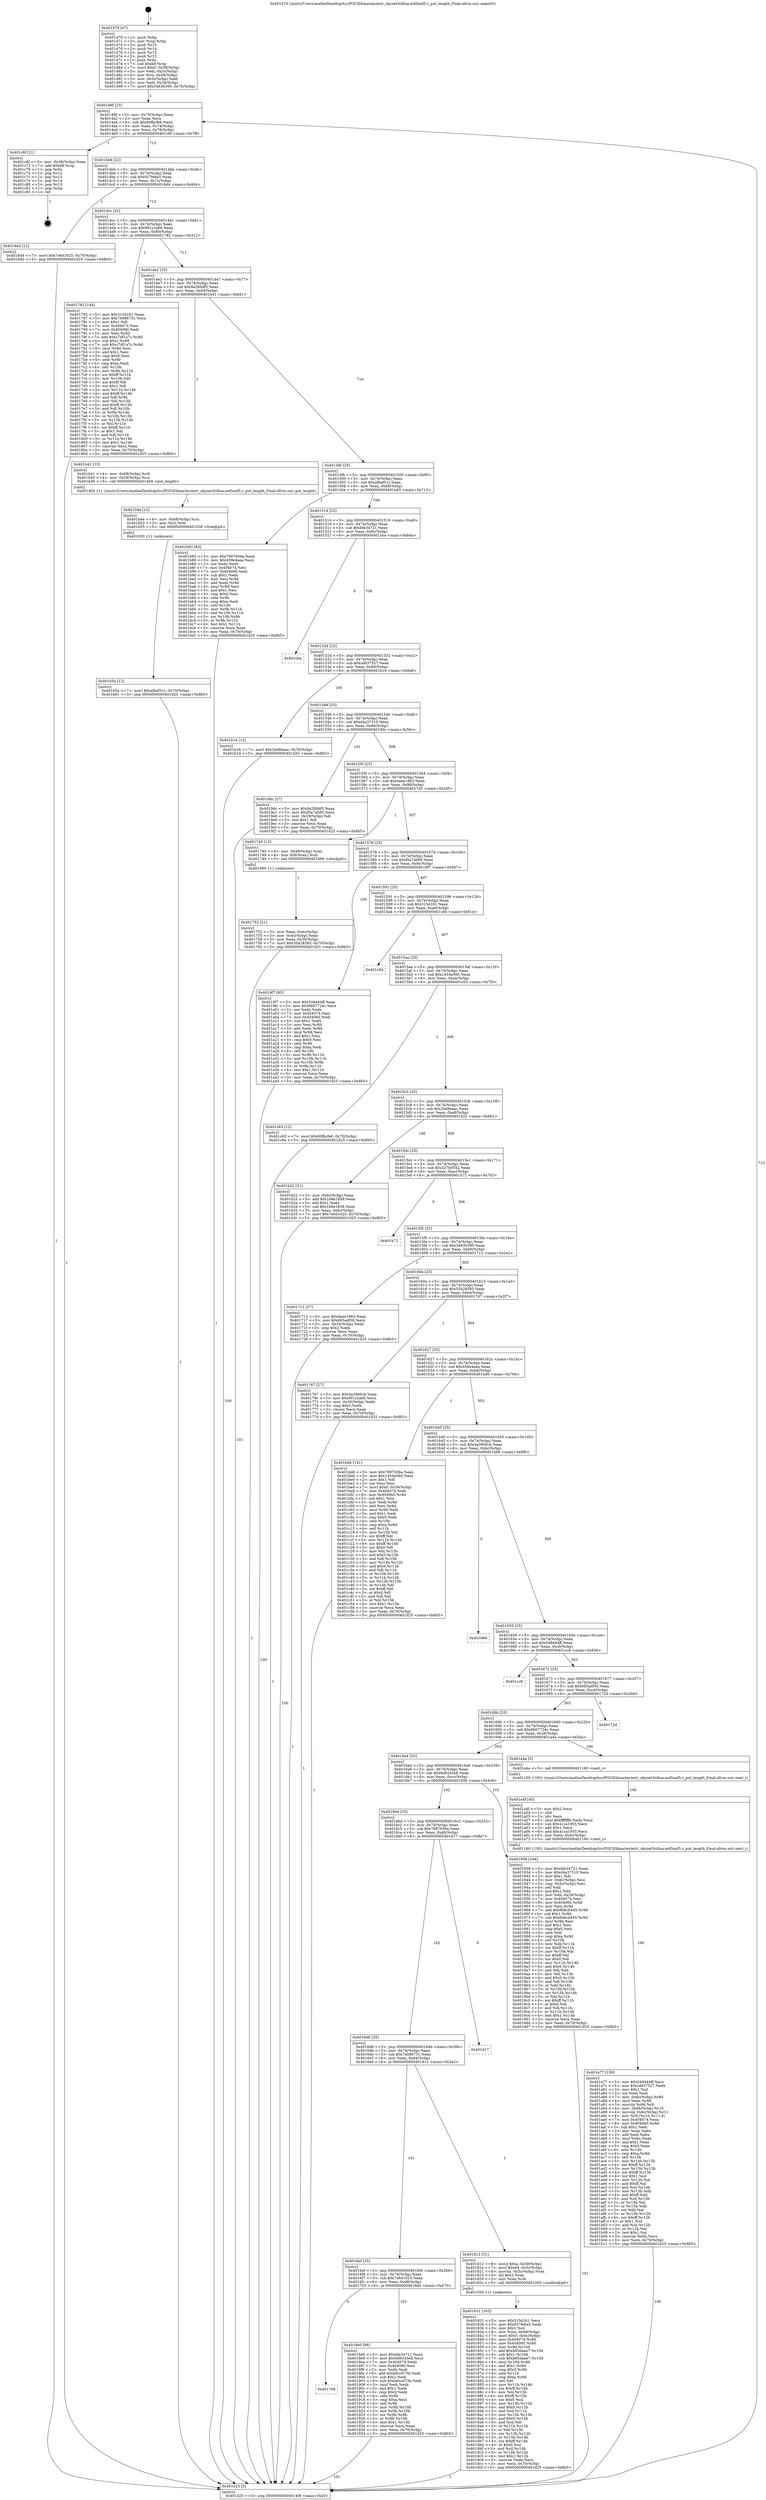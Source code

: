 digraph "0x401470" {
  label = "0x401470 (/mnt/c/Users/mathe/Desktop/tcc/POCII/binaries/extr_skynet3rdlua-md5md5.c_put_length_Final-ollvm.out::main(0))"
  labelloc = "t"
  node[shape=record]

  Entry [label="",width=0.3,height=0.3,shape=circle,fillcolor=black,style=filled]
  "0x40149f" [label="{
     0x40149f [23]\l
     | [instrs]\l
     &nbsp;&nbsp;0x40149f \<+3\>: mov -0x70(%rbp),%eax\l
     &nbsp;&nbsp;0x4014a2 \<+2\>: mov %eax,%ecx\l
     &nbsp;&nbsp;0x4014a4 \<+6\>: sub $0x80fbcfe6,%ecx\l
     &nbsp;&nbsp;0x4014aa \<+3\>: mov %eax,-0x74(%rbp)\l
     &nbsp;&nbsp;0x4014ad \<+3\>: mov %ecx,-0x78(%rbp)\l
     &nbsp;&nbsp;0x4014b0 \<+6\>: je 0000000000401c6f \<main+0x7ff\>\l
  }"]
  "0x401c6f" [label="{
     0x401c6f [21]\l
     | [instrs]\l
     &nbsp;&nbsp;0x401c6f \<+3\>: mov -0x38(%rbp),%eax\l
     &nbsp;&nbsp;0x401c72 \<+7\>: add $0xb8,%rsp\l
     &nbsp;&nbsp;0x401c79 \<+1\>: pop %rbx\l
     &nbsp;&nbsp;0x401c7a \<+2\>: pop %r12\l
     &nbsp;&nbsp;0x401c7c \<+2\>: pop %r13\l
     &nbsp;&nbsp;0x401c7e \<+2\>: pop %r14\l
     &nbsp;&nbsp;0x401c80 \<+2\>: pop %r15\l
     &nbsp;&nbsp;0x401c82 \<+1\>: pop %rbp\l
     &nbsp;&nbsp;0x401c83 \<+1\>: ret\l
  }"]
  "0x4014b6" [label="{
     0x4014b6 [22]\l
     | [instrs]\l
     &nbsp;&nbsp;0x4014b6 \<+5\>: jmp 00000000004014bb \<main+0x4b\>\l
     &nbsp;&nbsp;0x4014bb \<+3\>: mov -0x74(%rbp),%eax\l
     &nbsp;&nbsp;0x4014be \<+5\>: sub $0x937fe6a5,%eax\l
     &nbsp;&nbsp;0x4014c3 \<+3\>: mov %eax,-0x7c(%rbp)\l
     &nbsp;&nbsp;0x4014c6 \<+6\>: je 00000000004018d4 \<main+0x464\>\l
  }"]
  Exit [label="",width=0.3,height=0.3,shape=circle,fillcolor=black,style=filled,peripheries=2]
  "0x4018d4" [label="{
     0x4018d4 [12]\l
     | [instrs]\l
     &nbsp;&nbsp;0x4018d4 \<+7\>: movl $0x7e6d1625,-0x70(%rbp)\l
     &nbsp;&nbsp;0x4018db \<+5\>: jmp 0000000000401d25 \<main+0x8b5\>\l
  }"]
  "0x4014cc" [label="{
     0x4014cc [22]\l
     | [instrs]\l
     &nbsp;&nbsp;0x4014cc \<+5\>: jmp 00000000004014d1 \<main+0x61\>\l
     &nbsp;&nbsp;0x4014d1 \<+3\>: mov -0x74(%rbp),%eax\l
     &nbsp;&nbsp;0x4014d4 \<+5\>: sub $0x991c2a66,%eax\l
     &nbsp;&nbsp;0x4014d9 \<+3\>: mov %eax,-0x80(%rbp)\l
     &nbsp;&nbsp;0x4014dc \<+6\>: je 0000000000401782 \<main+0x312\>\l
  }"]
  "0x401b5a" [label="{
     0x401b5a [12]\l
     | [instrs]\l
     &nbsp;&nbsp;0x401b5a \<+7\>: movl $0xafbef51c,-0x70(%rbp)\l
     &nbsp;&nbsp;0x401b61 \<+5\>: jmp 0000000000401d25 \<main+0x8b5\>\l
  }"]
  "0x401782" [label="{
     0x401782 [144]\l
     | [instrs]\l
     &nbsp;&nbsp;0x401782 \<+5\>: mov $0x315d161,%eax\l
     &nbsp;&nbsp;0x401787 \<+5\>: mov $0x7e086731,%ecx\l
     &nbsp;&nbsp;0x40178c \<+2\>: mov $0x1,%dl\l
     &nbsp;&nbsp;0x40178e \<+7\>: mov 0x404074,%esi\l
     &nbsp;&nbsp;0x401795 \<+7\>: mov 0x404060,%edi\l
     &nbsp;&nbsp;0x40179c \<+3\>: mov %esi,%r8d\l
     &nbsp;&nbsp;0x40179f \<+7\>: add $0xc7df1a7c,%r8d\l
     &nbsp;&nbsp;0x4017a6 \<+4\>: sub $0x1,%r8d\l
     &nbsp;&nbsp;0x4017aa \<+7\>: sub $0xc7df1a7c,%r8d\l
     &nbsp;&nbsp;0x4017b1 \<+4\>: imul %r8d,%esi\l
     &nbsp;&nbsp;0x4017b5 \<+3\>: and $0x1,%esi\l
     &nbsp;&nbsp;0x4017b8 \<+3\>: cmp $0x0,%esi\l
     &nbsp;&nbsp;0x4017bb \<+4\>: sete %r9b\l
     &nbsp;&nbsp;0x4017bf \<+3\>: cmp $0xa,%edi\l
     &nbsp;&nbsp;0x4017c2 \<+4\>: setl %r10b\l
     &nbsp;&nbsp;0x4017c6 \<+3\>: mov %r9b,%r11b\l
     &nbsp;&nbsp;0x4017c9 \<+4\>: xor $0xff,%r11b\l
     &nbsp;&nbsp;0x4017cd \<+3\>: mov %r10b,%bl\l
     &nbsp;&nbsp;0x4017d0 \<+3\>: xor $0xff,%bl\l
     &nbsp;&nbsp;0x4017d3 \<+3\>: xor $0x1,%dl\l
     &nbsp;&nbsp;0x4017d6 \<+3\>: mov %r11b,%r14b\l
     &nbsp;&nbsp;0x4017d9 \<+4\>: and $0xff,%r14b\l
     &nbsp;&nbsp;0x4017dd \<+3\>: and %dl,%r9b\l
     &nbsp;&nbsp;0x4017e0 \<+3\>: mov %bl,%r15b\l
     &nbsp;&nbsp;0x4017e3 \<+4\>: and $0xff,%r15b\l
     &nbsp;&nbsp;0x4017e7 \<+3\>: and %dl,%r10b\l
     &nbsp;&nbsp;0x4017ea \<+3\>: or %r9b,%r14b\l
     &nbsp;&nbsp;0x4017ed \<+3\>: or %r10b,%r15b\l
     &nbsp;&nbsp;0x4017f0 \<+3\>: xor %r15b,%r14b\l
     &nbsp;&nbsp;0x4017f3 \<+3\>: or %bl,%r11b\l
     &nbsp;&nbsp;0x4017f6 \<+4\>: xor $0xff,%r11b\l
     &nbsp;&nbsp;0x4017fa \<+3\>: or $0x1,%dl\l
     &nbsp;&nbsp;0x4017fd \<+3\>: and %dl,%r11b\l
     &nbsp;&nbsp;0x401800 \<+3\>: or %r11b,%r14b\l
     &nbsp;&nbsp;0x401803 \<+4\>: test $0x1,%r14b\l
     &nbsp;&nbsp;0x401807 \<+3\>: cmovne %ecx,%eax\l
     &nbsp;&nbsp;0x40180a \<+3\>: mov %eax,-0x70(%rbp)\l
     &nbsp;&nbsp;0x40180d \<+5\>: jmp 0000000000401d25 \<main+0x8b5\>\l
  }"]
  "0x4014e2" [label="{
     0x4014e2 [25]\l
     | [instrs]\l
     &nbsp;&nbsp;0x4014e2 \<+5\>: jmp 00000000004014e7 \<main+0x77\>\l
     &nbsp;&nbsp;0x4014e7 \<+3\>: mov -0x74(%rbp),%eax\l
     &nbsp;&nbsp;0x4014ea \<+5\>: sub $0x9a280df5,%eax\l
     &nbsp;&nbsp;0x4014ef \<+6\>: mov %eax,-0x84(%rbp)\l
     &nbsp;&nbsp;0x4014f5 \<+6\>: je 0000000000401b41 \<main+0x6d1\>\l
  }"]
  "0x401b4e" [label="{
     0x401b4e [12]\l
     | [instrs]\l
     &nbsp;&nbsp;0x401b4e \<+4\>: mov -0x68(%rbp),%rsi\l
     &nbsp;&nbsp;0x401b52 \<+3\>: mov %rsi,%rdi\l
     &nbsp;&nbsp;0x401b55 \<+5\>: call 0000000000401030 \<free@plt\>\l
     | [calls]\l
     &nbsp;&nbsp;0x401030 \{1\} (unknown)\l
  }"]
  "0x401b41" [label="{
     0x401b41 [13]\l
     | [instrs]\l
     &nbsp;&nbsp;0x401b41 \<+4\>: mov -0x68(%rbp),%rdi\l
     &nbsp;&nbsp;0x401b45 \<+4\>: mov -0x58(%rbp),%rsi\l
     &nbsp;&nbsp;0x401b49 \<+5\>: call 0000000000401400 \<put_length\>\l
     | [calls]\l
     &nbsp;&nbsp;0x401400 \{1\} (/mnt/c/Users/mathe/Desktop/tcc/POCII/binaries/extr_skynet3rdlua-md5md5.c_put_length_Final-ollvm.out::put_length)\l
  }"]
  "0x4014fb" [label="{
     0x4014fb [25]\l
     | [instrs]\l
     &nbsp;&nbsp;0x4014fb \<+5\>: jmp 0000000000401500 \<main+0x90\>\l
     &nbsp;&nbsp;0x401500 \<+3\>: mov -0x74(%rbp),%eax\l
     &nbsp;&nbsp;0x401503 \<+5\>: sub $0xafbef51c,%eax\l
     &nbsp;&nbsp;0x401508 \<+6\>: mov %eax,-0x88(%rbp)\l
     &nbsp;&nbsp;0x40150e \<+6\>: je 0000000000401b83 \<main+0x713\>\l
  }"]
  "0x401a77" [label="{
     0x401a77 [159]\l
     | [instrs]\l
     &nbsp;&nbsp;0x401a77 \<+5\>: mov $0x549444ff,%ecx\l
     &nbsp;&nbsp;0x401a7c \<+5\>: mov $0xcd637527,%edx\l
     &nbsp;&nbsp;0x401a81 \<+3\>: mov $0x1,%sil\l
     &nbsp;&nbsp;0x401a84 \<+2\>: xor %edi,%edi\l
     &nbsp;&nbsp;0x401a86 \<+7\>: mov -0xdc(%rbp),%r8d\l
     &nbsp;&nbsp;0x401a8d \<+4\>: imul %eax,%r8d\l
     &nbsp;&nbsp;0x401a91 \<+3\>: movslq %r8d,%r9\l
     &nbsp;&nbsp;0x401a94 \<+4\>: mov -0x68(%rbp),%r10\l
     &nbsp;&nbsp;0x401a98 \<+4\>: movslq -0x6c(%rbp),%r11\l
     &nbsp;&nbsp;0x401a9c \<+4\>: mov %r9,(%r10,%r11,8)\l
     &nbsp;&nbsp;0x401aa0 \<+7\>: mov 0x404074,%eax\l
     &nbsp;&nbsp;0x401aa7 \<+8\>: mov 0x404060,%r8d\l
     &nbsp;&nbsp;0x401aaf \<+3\>: sub $0x1,%edi\l
     &nbsp;&nbsp;0x401ab2 \<+2\>: mov %eax,%ebx\l
     &nbsp;&nbsp;0x401ab4 \<+2\>: add %edi,%ebx\l
     &nbsp;&nbsp;0x401ab6 \<+3\>: imul %ebx,%eax\l
     &nbsp;&nbsp;0x401ab9 \<+3\>: and $0x1,%eax\l
     &nbsp;&nbsp;0x401abc \<+3\>: cmp $0x0,%eax\l
     &nbsp;&nbsp;0x401abf \<+4\>: sete %r14b\l
     &nbsp;&nbsp;0x401ac3 \<+4\>: cmp $0xa,%r8d\l
     &nbsp;&nbsp;0x401ac7 \<+4\>: setl %r15b\l
     &nbsp;&nbsp;0x401acb \<+3\>: mov %r14b,%r12b\l
     &nbsp;&nbsp;0x401ace \<+4\>: xor $0xff,%r12b\l
     &nbsp;&nbsp;0x401ad2 \<+3\>: mov %r15b,%r13b\l
     &nbsp;&nbsp;0x401ad5 \<+4\>: xor $0xff,%r13b\l
     &nbsp;&nbsp;0x401ad9 \<+4\>: xor $0x1,%sil\l
     &nbsp;&nbsp;0x401add \<+3\>: mov %r12b,%al\l
     &nbsp;&nbsp;0x401ae0 \<+2\>: and $0xff,%al\l
     &nbsp;&nbsp;0x401ae2 \<+3\>: and %sil,%r14b\l
     &nbsp;&nbsp;0x401ae5 \<+3\>: mov %r13b,%dil\l
     &nbsp;&nbsp;0x401ae8 \<+4\>: and $0xff,%dil\l
     &nbsp;&nbsp;0x401aec \<+3\>: and %sil,%r15b\l
     &nbsp;&nbsp;0x401aef \<+3\>: or %r14b,%al\l
     &nbsp;&nbsp;0x401af2 \<+3\>: or %r15b,%dil\l
     &nbsp;&nbsp;0x401af5 \<+3\>: xor %dil,%al\l
     &nbsp;&nbsp;0x401af8 \<+3\>: or %r13b,%r12b\l
     &nbsp;&nbsp;0x401afb \<+4\>: xor $0xff,%r12b\l
     &nbsp;&nbsp;0x401aff \<+4\>: or $0x1,%sil\l
     &nbsp;&nbsp;0x401b03 \<+3\>: and %sil,%r12b\l
     &nbsp;&nbsp;0x401b06 \<+3\>: or %r12b,%al\l
     &nbsp;&nbsp;0x401b09 \<+2\>: test $0x1,%al\l
     &nbsp;&nbsp;0x401b0b \<+3\>: cmovne %edx,%ecx\l
     &nbsp;&nbsp;0x401b0e \<+3\>: mov %ecx,-0x70(%rbp)\l
     &nbsp;&nbsp;0x401b11 \<+5\>: jmp 0000000000401d25 \<main+0x8b5\>\l
  }"]
  "0x401b83" [label="{
     0x401b83 [83]\l
     | [instrs]\l
     &nbsp;&nbsp;0x401b83 \<+5\>: mov $0x7997936a,%eax\l
     &nbsp;&nbsp;0x401b88 \<+5\>: mov $0x459e4eea,%ecx\l
     &nbsp;&nbsp;0x401b8d \<+2\>: xor %edx,%edx\l
     &nbsp;&nbsp;0x401b8f \<+7\>: mov 0x404074,%esi\l
     &nbsp;&nbsp;0x401b96 \<+7\>: mov 0x404060,%edi\l
     &nbsp;&nbsp;0x401b9d \<+3\>: sub $0x1,%edx\l
     &nbsp;&nbsp;0x401ba0 \<+3\>: mov %esi,%r8d\l
     &nbsp;&nbsp;0x401ba3 \<+3\>: add %edx,%r8d\l
     &nbsp;&nbsp;0x401ba6 \<+4\>: imul %r8d,%esi\l
     &nbsp;&nbsp;0x401baa \<+3\>: and $0x1,%esi\l
     &nbsp;&nbsp;0x401bad \<+3\>: cmp $0x0,%esi\l
     &nbsp;&nbsp;0x401bb0 \<+4\>: sete %r9b\l
     &nbsp;&nbsp;0x401bb4 \<+3\>: cmp $0xa,%edi\l
     &nbsp;&nbsp;0x401bb7 \<+4\>: setl %r10b\l
     &nbsp;&nbsp;0x401bbb \<+3\>: mov %r9b,%r11b\l
     &nbsp;&nbsp;0x401bbe \<+3\>: and %r10b,%r11b\l
     &nbsp;&nbsp;0x401bc1 \<+3\>: xor %r10b,%r9b\l
     &nbsp;&nbsp;0x401bc4 \<+3\>: or %r9b,%r11b\l
     &nbsp;&nbsp;0x401bc7 \<+4\>: test $0x1,%r11b\l
     &nbsp;&nbsp;0x401bcb \<+3\>: cmovne %ecx,%eax\l
     &nbsp;&nbsp;0x401bce \<+3\>: mov %eax,-0x70(%rbp)\l
     &nbsp;&nbsp;0x401bd1 \<+5\>: jmp 0000000000401d25 \<main+0x8b5\>\l
  }"]
  "0x401514" [label="{
     0x401514 [25]\l
     | [instrs]\l
     &nbsp;&nbsp;0x401514 \<+5\>: jmp 0000000000401519 \<main+0xa9\>\l
     &nbsp;&nbsp;0x401519 \<+3\>: mov -0x74(%rbp),%eax\l
     &nbsp;&nbsp;0x40151c \<+5\>: sub $0xbfe34721,%eax\l
     &nbsp;&nbsp;0x401521 \<+6\>: mov %eax,-0x8c(%rbp)\l
     &nbsp;&nbsp;0x401527 \<+6\>: je 0000000000401cba \<main+0x84a\>\l
  }"]
  "0x401a4f" [label="{
     0x401a4f [40]\l
     | [instrs]\l
     &nbsp;&nbsp;0x401a4f \<+5\>: mov $0x2,%ecx\l
     &nbsp;&nbsp;0x401a54 \<+1\>: cltd\l
     &nbsp;&nbsp;0x401a55 \<+2\>: idiv %ecx\l
     &nbsp;&nbsp;0x401a57 \<+6\>: imul $0xfffffffe,%edx,%ecx\l
     &nbsp;&nbsp;0x401a5d \<+6\>: sub $0x41ca1955,%ecx\l
     &nbsp;&nbsp;0x401a63 \<+3\>: add $0x1,%ecx\l
     &nbsp;&nbsp;0x401a66 \<+6\>: add $0x41ca1955,%ecx\l
     &nbsp;&nbsp;0x401a6c \<+6\>: mov %ecx,-0xdc(%rbp)\l
     &nbsp;&nbsp;0x401a72 \<+5\>: call 0000000000401160 \<next_i\>\l
     | [calls]\l
     &nbsp;&nbsp;0x401160 \{100\} (/mnt/c/Users/mathe/Desktop/tcc/POCII/binaries/extr_skynet3rdlua-md5md5.c_put_length_Final-ollvm.out::next_i)\l
  }"]
  "0x401cba" [label="{
     0x401cba\l
  }", style=dashed]
  "0x40152d" [label="{
     0x40152d [25]\l
     | [instrs]\l
     &nbsp;&nbsp;0x40152d \<+5\>: jmp 0000000000401532 \<main+0xc2\>\l
     &nbsp;&nbsp;0x401532 \<+3\>: mov -0x74(%rbp),%eax\l
     &nbsp;&nbsp;0x401535 \<+5\>: sub $0xcd637527,%eax\l
     &nbsp;&nbsp;0x40153a \<+6\>: mov %eax,-0x90(%rbp)\l
     &nbsp;&nbsp;0x401540 \<+6\>: je 0000000000401b16 \<main+0x6a6\>\l
  }"]
  "0x401708" [label="{
     0x401708\l
  }", style=dashed]
  "0x401b16" [label="{
     0x401b16 [12]\l
     | [instrs]\l
     &nbsp;&nbsp;0x401b16 \<+7\>: movl $0x2bd8eaac,-0x70(%rbp)\l
     &nbsp;&nbsp;0x401b1d \<+5\>: jmp 0000000000401d25 \<main+0x8b5\>\l
  }"]
  "0x401546" [label="{
     0x401546 [25]\l
     | [instrs]\l
     &nbsp;&nbsp;0x401546 \<+5\>: jmp 000000000040154b \<main+0xdb\>\l
     &nbsp;&nbsp;0x40154b \<+3\>: mov -0x74(%rbp),%eax\l
     &nbsp;&nbsp;0x40154e \<+5\>: sub $0xd4a37310,%eax\l
     &nbsp;&nbsp;0x401553 \<+6\>: mov %eax,-0x94(%rbp)\l
     &nbsp;&nbsp;0x401559 \<+6\>: je 00000000004019dc \<main+0x56c\>\l
  }"]
  "0x4018e0" [label="{
     0x4018e0 [88]\l
     | [instrs]\l
     &nbsp;&nbsp;0x4018e0 \<+5\>: mov $0xbfe34721,%eax\l
     &nbsp;&nbsp;0x4018e5 \<+5\>: mov $0x6d9245e8,%ecx\l
     &nbsp;&nbsp;0x4018ea \<+7\>: mov 0x404074,%edx\l
     &nbsp;&nbsp;0x4018f1 \<+7\>: mov 0x404060,%esi\l
     &nbsp;&nbsp;0x4018f8 \<+2\>: mov %edx,%edi\l
     &nbsp;&nbsp;0x4018fa \<+6\>: add $0xb6cc073b,%edi\l
     &nbsp;&nbsp;0x401900 \<+3\>: sub $0x1,%edi\l
     &nbsp;&nbsp;0x401903 \<+6\>: sub $0xb6cc073b,%edi\l
     &nbsp;&nbsp;0x401909 \<+3\>: imul %edi,%edx\l
     &nbsp;&nbsp;0x40190c \<+3\>: and $0x1,%edx\l
     &nbsp;&nbsp;0x40190f \<+3\>: cmp $0x0,%edx\l
     &nbsp;&nbsp;0x401912 \<+4\>: sete %r8b\l
     &nbsp;&nbsp;0x401916 \<+3\>: cmp $0xa,%esi\l
     &nbsp;&nbsp;0x401919 \<+4\>: setl %r9b\l
     &nbsp;&nbsp;0x40191d \<+3\>: mov %r8b,%r10b\l
     &nbsp;&nbsp;0x401920 \<+3\>: and %r9b,%r10b\l
     &nbsp;&nbsp;0x401923 \<+3\>: xor %r9b,%r8b\l
     &nbsp;&nbsp;0x401926 \<+3\>: or %r8b,%r10b\l
     &nbsp;&nbsp;0x401929 \<+4\>: test $0x1,%r10b\l
     &nbsp;&nbsp;0x40192d \<+3\>: cmovne %ecx,%eax\l
     &nbsp;&nbsp;0x401930 \<+3\>: mov %eax,-0x70(%rbp)\l
     &nbsp;&nbsp;0x401933 \<+5\>: jmp 0000000000401d25 \<main+0x8b5\>\l
  }"]
  "0x4019dc" [label="{
     0x4019dc [27]\l
     | [instrs]\l
     &nbsp;&nbsp;0x4019dc \<+5\>: mov $0x9a280df5,%eax\l
     &nbsp;&nbsp;0x4019e1 \<+5\>: mov $0xf5a7ab95,%ecx\l
     &nbsp;&nbsp;0x4019e6 \<+3\>: mov -0x29(%rbp),%dl\l
     &nbsp;&nbsp;0x4019e9 \<+3\>: test $0x1,%dl\l
     &nbsp;&nbsp;0x4019ec \<+3\>: cmovne %ecx,%eax\l
     &nbsp;&nbsp;0x4019ef \<+3\>: mov %eax,-0x70(%rbp)\l
     &nbsp;&nbsp;0x4019f2 \<+5\>: jmp 0000000000401d25 \<main+0x8b5\>\l
  }"]
  "0x40155f" [label="{
     0x40155f [25]\l
     | [instrs]\l
     &nbsp;&nbsp;0x40155f \<+5\>: jmp 0000000000401564 \<main+0xf4\>\l
     &nbsp;&nbsp;0x401564 \<+3\>: mov -0x74(%rbp),%eax\l
     &nbsp;&nbsp;0x401567 \<+5\>: sub $0xdaee1863,%eax\l
     &nbsp;&nbsp;0x40156c \<+6\>: mov %eax,-0x98(%rbp)\l
     &nbsp;&nbsp;0x401572 \<+6\>: je 0000000000401745 \<main+0x2d5\>\l
  }"]
  "0x401831" [label="{
     0x401831 [163]\l
     | [instrs]\l
     &nbsp;&nbsp;0x401831 \<+5\>: mov $0x315d161,%ecx\l
     &nbsp;&nbsp;0x401836 \<+5\>: mov $0x937fe6a5,%edx\l
     &nbsp;&nbsp;0x40183b \<+3\>: mov $0x1,%sil\l
     &nbsp;&nbsp;0x40183e \<+4\>: mov %rax,-0x68(%rbp)\l
     &nbsp;&nbsp;0x401842 \<+7\>: movl $0x0,-0x6c(%rbp)\l
     &nbsp;&nbsp;0x401849 \<+8\>: mov 0x404074,%r8d\l
     &nbsp;&nbsp;0x401851 \<+8\>: mov 0x404060,%r9d\l
     &nbsp;&nbsp;0x401859 \<+3\>: mov %r8d,%r10d\l
     &nbsp;&nbsp;0x40185c \<+7\>: add $0xb65daae7,%r10d\l
     &nbsp;&nbsp;0x401863 \<+4\>: sub $0x1,%r10d\l
     &nbsp;&nbsp;0x401867 \<+7\>: sub $0xb65daae7,%r10d\l
     &nbsp;&nbsp;0x40186e \<+4\>: imul %r10d,%r8d\l
     &nbsp;&nbsp;0x401872 \<+4\>: and $0x1,%r8d\l
     &nbsp;&nbsp;0x401876 \<+4\>: cmp $0x0,%r8d\l
     &nbsp;&nbsp;0x40187a \<+4\>: sete %r11b\l
     &nbsp;&nbsp;0x40187e \<+4\>: cmp $0xa,%r9d\l
     &nbsp;&nbsp;0x401882 \<+3\>: setl %bl\l
     &nbsp;&nbsp;0x401885 \<+3\>: mov %r11b,%r14b\l
     &nbsp;&nbsp;0x401888 \<+4\>: xor $0xff,%r14b\l
     &nbsp;&nbsp;0x40188c \<+3\>: mov %bl,%r15b\l
     &nbsp;&nbsp;0x40188f \<+4\>: xor $0xff,%r15b\l
     &nbsp;&nbsp;0x401893 \<+4\>: xor $0x0,%sil\l
     &nbsp;&nbsp;0x401897 \<+3\>: mov %r14b,%r12b\l
     &nbsp;&nbsp;0x40189a \<+4\>: and $0x0,%r12b\l
     &nbsp;&nbsp;0x40189e \<+3\>: and %sil,%r11b\l
     &nbsp;&nbsp;0x4018a1 \<+3\>: mov %r15b,%r13b\l
     &nbsp;&nbsp;0x4018a4 \<+4\>: and $0x0,%r13b\l
     &nbsp;&nbsp;0x4018a8 \<+3\>: and %sil,%bl\l
     &nbsp;&nbsp;0x4018ab \<+3\>: or %r11b,%r12b\l
     &nbsp;&nbsp;0x4018ae \<+3\>: or %bl,%r13b\l
     &nbsp;&nbsp;0x4018b1 \<+3\>: xor %r13b,%r12b\l
     &nbsp;&nbsp;0x4018b4 \<+3\>: or %r15b,%r14b\l
     &nbsp;&nbsp;0x4018b7 \<+4\>: xor $0xff,%r14b\l
     &nbsp;&nbsp;0x4018bb \<+4\>: or $0x0,%sil\l
     &nbsp;&nbsp;0x4018bf \<+3\>: and %sil,%r14b\l
     &nbsp;&nbsp;0x4018c2 \<+3\>: or %r14b,%r12b\l
     &nbsp;&nbsp;0x4018c5 \<+4\>: test $0x1,%r12b\l
     &nbsp;&nbsp;0x4018c9 \<+3\>: cmovne %edx,%ecx\l
     &nbsp;&nbsp;0x4018cc \<+3\>: mov %ecx,-0x70(%rbp)\l
     &nbsp;&nbsp;0x4018cf \<+5\>: jmp 0000000000401d25 \<main+0x8b5\>\l
  }"]
  "0x401745" [label="{
     0x401745 [13]\l
     | [instrs]\l
     &nbsp;&nbsp;0x401745 \<+4\>: mov -0x48(%rbp),%rax\l
     &nbsp;&nbsp;0x401749 \<+4\>: mov 0x8(%rax),%rdi\l
     &nbsp;&nbsp;0x40174d \<+5\>: call 0000000000401060 \<atoi@plt\>\l
     | [calls]\l
     &nbsp;&nbsp;0x401060 \{1\} (unknown)\l
  }"]
  "0x401578" [label="{
     0x401578 [25]\l
     | [instrs]\l
     &nbsp;&nbsp;0x401578 \<+5\>: jmp 000000000040157d \<main+0x10d\>\l
     &nbsp;&nbsp;0x40157d \<+3\>: mov -0x74(%rbp),%eax\l
     &nbsp;&nbsp;0x401580 \<+5\>: sub $0xf5a7ab95,%eax\l
     &nbsp;&nbsp;0x401585 \<+6\>: mov %eax,-0x9c(%rbp)\l
     &nbsp;&nbsp;0x40158b \<+6\>: je 00000000004019f7 \<main+0x587\>\l
  }"]
  "0x4016ef" [label="{
     0x4016ef [25]\l
     | [instrs]\l
     &nbsp;&nbsp;0x4016ef \<+5\>: jmp 00000000004016f4 \<main+0x284\>\l
     &nbsp;&nbsp;0x4016f4 \<+3\>: mov -0x74(%rbp),%eax\l
     &nbsp;&nbsp;0x4016f7 \<+5\>: sub $0x7e6d1625,%eax\l
     &nbsp;&nbsp;0x4016fc \<+6\>: mov %eax,-0xd8(%rbp)\l
     &nbsp;&nbsp;0x401702 \<+6\>: je 00000000004018e0 \<main+0x470\>\l
  }"]
  "0x4019f7" [label="{
     0x4019f7 [83]\l
     | [instrs]\l
     &nbsp;&nbsp;0x4019f7 \<+5\>: mov $0x549444ff,%eax\l
     &nbsp;&nbsp;0x4019fc \<+5\>: mov $0x6667724c,%ecx\l
     &nbsp;&nbsp;0x401a01 \<+2\>: xor %edx,%edx\l
     &nbsp;&nbsp;0x401a03 \<+7\>: mov 0x404074,%esi\l
     &nbsp;&nbsp;0x401a0a \<+7\>: mov 0x404060,%edi\l
     &nbsp;&nbsp;0x401a11 \<+3\>: sub $0x1,%edx\l
     &nbsp;&nbsp;0x401a14 \<+3\>: mov %esi,%r8d\l
     &nbsp;&nbsp;0x401a17 \<+3\>: add %edx,%r8d\l
     &nbsp;&nbsp;0x401a1a \<+4\>: imul %r8d,%esi\l
     &nbsp;&nbsp;0x401a1e \<+3\>: and $0x1,%esi\l
     &nbsp;&nbsp;0x401a21 \<+3\>: cmp $0x0,%esi\l
     &nbsp;&nbsp;0x401a24 \<+4\>: sete %r9b\l
     &nbsp;&nbsp;0x401a28 \<+3\>: cmp $0xa,%edi\l
     &nbsp;&nbsp;0x401a2b \<+4\>: setl %r10b\l
     &nbsp;&nbsp;0x401a2f \<+3\>: mov %r9b,%r11b\l
     &nbsp;&nbsp;0x401a32 \<+3\>: and %r10b,%r11b\l
     &nbsp;&nbsp;0x401a35 \<+3\>: xor %r10b,%r9b\l
     &nbsp;&nbsp;0x401a38 \<+3\>: or %r9b,%r11b\l
     &nbsp;&nbsp;0x401a3b \<+4\>: test $0x1,%r11b\l
     &nbsp;&nbsp;0x401a3f \<+3\>: cmovne %ecx,%eax\l
     &nbsp;&nbsp;0x401a42 \<+3\>: mov %eax,-0x70(%rbp)\l
     &nbsp;&nbsp;0x401a45 \<+5\>: jmp 0000000000401d25 \<main+0x8b5\>\l
  }"]
  "0x401591" [label="{
     0x401591 [25]\l
     | [instrs]\l
     &nbsp;&nbsp;0x401591 \<+5\>: jmp 0000000000401596 \<main+0x126\>\l
     &nbsp;&nbsp;0x401596 \<+3\>: mov -0x74(%rbp),%eax\l
     &nbsp;&nbsp;0x401599 \<+5\>: sub $0x315d161,%eax\l
     &nbsp;&nbsp;0x40159e \<+6\>: mov %eax,-0xa0(%rbp)\l
     &nbsp;&nbsp;0x4015a4 \<+6\>: je 0000000000401c84 \<main+0x814\>\l
  }"]
  "0x401812" [label="{
     0x401812 [31]\l
     | [instrs]\l
     &nbsp;&nbsp;0x401812 \<+8\>: movq $0xa,-0x58(%rbp)\l
     &nbsp;&nbsp;0x40181a \<+7\>: movl $0x64,-0x5c(%rbp)\l
     &nbsp;&nbsp;0x401821 \<+4\>: movslq -0x5c(%rbp),%rax\l
     &nbsp;&nbsp;0x401825 \<+4\>: shl $0x3,%rax\l
     &nbsp;&nbsp;0x401829 \<+3\>: mov %rax,%rdi\l
     &nbsp;&nbsp;0x40182c \<+5\>: call 0000000000401050 \<malloc@plt\>\l
     | [calls]\l
     &nbsp;&nbsp;0x401050 \{1\} (unknown)\l
  }"]
  "0x401c84" [label="{
     0x401c84\l
  }", style=dashed]
  "0x4015aa" [label="{
     0x4015aa [25]\l
     | [instrs]\l
     &nbsp;&nbsp;0x4015aa \<+5\>: jmp 00000000004015af \<main+0x13f\>\l
     &nbsp;&nbsp;0x4015af \<+3\>: mov -0x74(%rbp),%eax\l
     &nbsp;&nbsp;0x4015b2 \<+5\>: sub $0x1454e560,%eax\l
     &nbsp;&nbsp;0x4015b7 \<+6\>: mov %eax,-0xa4(%rbp)\l
     &nbsp;&nbsp;0x4015bd \<+6\>: je 0000000000401c63 \<main+0x7f3\>\l
  }"]
  "0x4016d6" [label="{
     0x4016d6 [25]\l
     | [instrs]\l
     &nbsp;&nbsp;0x4016d6 \<+5\>: jmp 00000000004016db \<main+0x26b\>\l
     &nbsp;&nbsp;0x4016db \<+3\>: mov -0x74(%rbp),%eax\l
     &nbsp;&nbsp;0x4016de \<+5\>: sub $0x7e086731,%eax\l
     &nbsp;&nbsp;0x4016e3 \<+6\>: mov %eax,-0xd4(%rbp)\l
     &nbsp;&nbsp;0x4016e9 \<+6\>: je 0000000000401812 \<main+0x3a2\>\l
  }"]
  "0x401c63" [label="{
     0x401c63 [12]\l
     | [instrs]\l
     &nbsp;&nbsp;0x401c63 \<+7\>: movl $0x80fbcfe6,-0x70(%rbp)\l
     &nbsp;&nbsp;0x401c6a \<+5\>: jmp 0000000000401d25 \<main+0x8b5\>\l
  }"]
  "0x4015c3" [label="{
     0x4015c3 [25]\l
     | [instrs]\l
     &nbsp;&nbsp;0x4015c3 \<+5\>: jmp 00000000004015c8 \<main+0x158\>\l
     &nbsp;&nbsp;0x4015c8 \<+3\>: mov -0x74(%rbp),%eax\l
     &nbsp;&nbsp;0x4015cb \<+5\>: sub $0x2bd8eaac,%eax\l
     &nbsp;&nbsp;0x4015d0 \<+6\>: mov %eax,-0xa8(%rbp)\l
     &nbsp;&nbsp;0x4015d6 \<+6\>: je 0000000000401b22 \<main+0x6b2\>\l
  }"]
  "0x401d17" [label="{
     0x401d17\l
  }", style=dashed]
  "0x401b22" [label="{
     0x401b22 [31]\l
     | [instrs]\l
     &nbsp;&nbsp;0x401b22 \<+3\>: mov -0x6c(%rbp),%eax\l
     &nbsp;&nbsp;0x401b25 \<+5\>: add $0x1b8e1858,%eax\l
     &nbsp;&nbsp;0x401b2a \<+3\>: add $0x1,%eax\l
     &nbsp;&nbsp;0x401b2d \<+5\>: sub $0x1b8e1858,%eax\l
     &nbsp;&nbsp;0x401b32 \<+3\>: mov %eax,-0x6c(%rbp)\l
     &nbsp;&nbsp;0x401b35 \<+7\>: movl $0x7e6d1625,-0x70(%rbp)\l
     &nbsp;&nbsp;0x401b3c \<+5\>: jmp 0000000000401d25 \<main+0x8b5\>\l
  }"]
  "0x4015dc" [label="{
     0x4015dc [25]\l
     | [instrs]\l
     &nbsp;&nbsp;0x4015dc \<+5\>: jmp 00000000004015e1 \<main+0x171\>\l
     &nbsp;&nbsp;0x4015e1 \<+3\>: mov -0x74(%rbp),%eax\l
     &nbsp;&nbsp;0x4015e4 \<+5\>: sub $0x327b0542,%eax\l
     &nbsp;&nbsp;0x4015e9 \<+6\>: mov %eax,-0xac(%rbp)\l
     &nbsp;&nbsp;0x4015ef \<+6\>: je 0000000000401b72 \<main+0x702\>\l
  }"]
  "0x4016bd" [label="{
     0x4016bd [25]\l
     | [instrs]\l
     &nbsp;&nbsp;0x4016bd \<+5\>: jmp 00000000004016c2 \<main+0x252\>\l
     &nbsp;&nbsp;0x4016c2 \<+3\>: mov -0x74(%rbp),%eax\l
     &nbsp;&nbsp;0x4016c5 \<+5\>: sub $0x7997936a,%eax\l
     &nbsp;&nbsp;0x4016ca \<+6\>: mov %eax,-0xd0(%rbp)\l
     &nbsp;&nbsp;0x4016d0 \<+6\>: je 0000000000401d17 \<main+0x8a7\>\l
  }"]
  "0x401b72" [label="{
     0x401b72\l
  }", style=dashed]
  "0x4015f5" [label="{
     0x4015f5 [25]\l
     | [instrs]\l
     &nbsp;&nbsp;0x4015f5 \<+5\>: jmp 00000000004015fa \<main+0x18a\>\l
     &nbsp;&nbsp;0x4015fa \<+3\>: mov -0x74(%rbp),%eax\l
     &nbsp;&nbsp;0x4015fd \<+5\>: sub $0x3463b390,%eax\l
     &nbsp;&nbsp;0x401602 \<+6\>: mov %eax,-0xb0(%rbp)\l
     &nbsp;&nbsp;0x401608 \<+6\>: je 0000000000401712 \<main+0x2a2\>\l
  }"]
  "0x401938" [label="{
     0x401938 [164]\l
     | [instrs]\l
     &nbsp;&nbsp;0x401938 \<+5\>: mov $0xbfe34721,%eax\l
     &nbsp;&nbsp;0x40193d \<+5\>: mov $0xd4a37310,%ecx\l
     &nbsp;&nbsp;0x401942 \<+2\>: mov $0x1,%dl\l
     &nbsp;&nbsp;0x401944 \<+3\>: mov -0x6c(%rbp),%esi\l
     &nbsp;&nbsp;0x401947 \<+3\>: cmp -0x5c(%rbp),%esi\l
     &nbsp;&nbsp;0x40194a \<+4\>: setl %dil\l
     &nbsp;&nbsp;0x40194e \<+4\>: and $0x1,%dil\l
     &nbsp;&nbsp;0x401952 \<+4\>: mov %dil,-0x29(%rbp)\l
     &nbsp;&nbsp;0x401956 \<+7\>: mov 0x404074,%esi\l
     &nbsp;&nbsp;0x40195d \<+8\>: mov 0x404060,%r8d\l
     &nbsp;&nbsp;0x401965 \<+3\>: mov %esi,%r9d\l
     &nbsp;&nbsp;0x401968 \<+7\>: add $0x6bbcb445,%r9d\l
     &nbsp;&nbsp;0x40196f \<+4\>: sub $0x1,%r9d\l
     &nbsp;&nbsp;0x401973 \<+7\>: sub $0x6bbcb445,%r9d\l
     &nbsp;&nbsp;0x40197a \<+4\>: imul %r9d,%esi\l
     &nbsp;&nbsp;0x40197e \<+3\>: and $0x1,%esi\l
     &nbsp;&nbsp;0x401981 \<+3\>: cmp $0x0,%esi\l
     &nbsp;&nbsp;0x401984 \<+4\>: sete %dil\l
     &nbsp;&nbsp;0x401988 \<+4\>: cmp $0xa,%r8d\l
     &nbsp;&nbsp;0x40198c \<+4\>: setl %r10b\l
     &nbsp;&nbsp;0x401990 \<+3\>: mov %dil,%r11b\l
     &nbsp;&nbsp;0x401993 \<+4\>: xor $0xff,%r11b\l
     &nbsp;&nbsp;0x401997 \<+3\>: mov %r10b,%bl\l
     &nbsp;&nbsp;0x40199a \<+3\>: xor $0xff,%bl\l
     &nbsp;&nbsp;0x40199d \<+3\>: xor $0x0,%dl\l
     &nbsp;&nbsp;0x4019a0 \<+3\>: mov %r11b,%r14b\l
     &nbsp;&nbsp;0x4019a3 \<+4\>: and $0x0,%r14b\l
     &nbsp;&nbsp;0x4019a7 \<+3\>: and %dl,%dil\l
     &nbsp;&nbsp;0x4019aa \<+3\>: mov %bl,%r15b\l
     &nbsp;&nbsp;0x4019ad \<+4\>: and $0x0,%r15b\l
     &nbsp;&nbsp;0x4019b1 \<+3\>: and %dl,%r10b\l
     &nbsp;&nbsp;0x4019b4 \<+3\>: or %dil,%r14b\l
     &nbsp;&nbsp;0x4019b7 \<+3\>: or %r10b,%r15b\l
     &nbsp;&nbsp;0x4019ba \<+3\>: xor %r15b,%r14b\l
     &nbsp;&nbsp;0x4019bd \<+3\>: or %bl,%r11b\l
     &nbsp;&nbsp;0x4019c0 \<+4\>: xor $0xff,%r11b\l
     &nbsp;&nbsp;0x4019c4 \<+3\>: or $0x0,%dl\l
     &nbsp;&nbsp;0x4019c7 \<+3\>: and %dl,%r11b\l
     &nbsp;&nbsp;0x4019ca \<+3\>: or %r11b,%r14b\l
     &nbsp;&nbsp;0x4019cd \<+4\>: test $0x1,%r14b\l
     &nbsp;&nbsp;0x4019d1 \<+3\>: cmovne %ecx,%eax\l
     &nbsp;&nbsp;0x4019d4 \<+3\>: mov %eax,-0x70(%rbp)\l
     &nbsp;&nbsp;0x4019d7 \<+5\>: jmp 0000000000401d25 \<main+0x8b5\>\l
  }"]
  "0x401712" [label="{
     0x401712 [27]\l
     | [instrs]\l
     &nbsp;&nbsp;0x401712 \<+5\>: mov $0xdaee1863,%eax\l
     &nbsp;&nbsp;0x401717 \<+5\>: mov $0x665adf30,%ecx\l
     &nbsp;&nbsp;0x40171c \<+3\>: mov -0x34(%rbp),%edx\l
     &nbsp;&nbsp;0x40171f \<+3\>: cmp $0x2,%edx\l
     &nbsp;&nbsp;0x401722 \<+3\>: cmovne %ecx,%eax\l
     &nbsp;&nbsp;0x401725 \<+3\>: mov %eax,-0x70(%rbp)\l
     &nbsp;&nbsp;0x401728 \<+5\>: jmp 0000000000401d25 \<main+0x8b5\>\l
  }"]
  "0x40160e" [label="{
     0x40160e [25]\l
     | [instrs]\l
     &nbsp;&nbsp;0x40160e \<+5\>: jmp 0000000000401613 \<main+0x1a3\>\l
     &nbsp;&nbsp;0x401613 \<+3\>: mov -0x74(%rbp),%eax\l
     &nbsp;&nbsp;0x401616 \<+5\>: sub $0x35428393,%eax\l
     &nbsp;&nbsp;0x40161b \<+6\>: mov %eax,-0xb4(%rbp)\l
     &nbsp;&nbsp;0x401621 \<+6\>: je 0000000000401767 \<main+0x2f7\>\l
  }"]
  "0x401d25" [label="{
     0x401d25 [5]\l
     | [instrs]\l
     &nbsp;&nbsp;0x401d25 \<+5\>: jmp 000000000040149f \<main+0x2f\>\l
  }"]
  "0x401470" [label="{
     0x401470 [47]\l
     | [instrs]\l
     &nbsp;&nbsp;0x401470 \<+1\>: push %rbp\l
     &nbsp;&nbsp;0x401471 \<+3\>: mov %rsp,%rbp\l
     &nbsp;&nbsp;0x401474 \<+2\>: push %r15\l
     &nbsp;&nbsp;0x401476 \<+2\>: push %r14\l
     &nbsp;&nbsp;0x401478 \<+2\>: push %r13\l
     &nbsp;&nbsp;0x40147a \<+2\>: push %r12\l
     &nbsp;&nbsp;0x40147c \<+1\>: push %rbx\l
     &nbsp;&nbsp;0x40147d \<+7\>: sub $0xb8,%rsp\l
     &nbsp;&nbsp;0x401484 \<+7\>: movl $0x0,-0x38(%rbp)\l
     &nbsp;&nbsp;0x40148b \<+3\>: mov %edi,-0x3c(%rbp)\l
     &nbsp;&nbsp;0x40148e \<+4\>: mov %rsi,-0x48(%rbp)\l
     &nbsp;&nbsp;0x401492 \<+3\>: mov -0x3c(%rbp),%edi\l
     &nbsp;&nbsp;0x401495 \<+3\>: mov %edi,-0x34(%rbp)\l
     &nbsp;&nbsp;0x401498 \<+7\>: movl $0x3463b390,-0x70(%rbp)\l
  }"]
  "0x401752" [label="{
     0x401752 [21]\l
     | [instrs]\l
     &nbsp;&nbsp;0x401752 \<+3\>: mov %eax,-0x4c(%rbp)\l
     &nbsp;&nbsp;0x401755 \<+3\>: mov -0x4c(%rbp),%eax\l
     &nbsp;&nbsp;0x401758 \<+3\>: mov %eax,-0x30(%rbp)\l
     &nbsp;&nbsp;0x40175b \<+7\>: movl $0x35428393,-0x70(%rbp)\l
     &nbsp;&nbsp;0x401762 \<+5\>: jmp 0000000000401d25 \<main+0x8b5\>\l
  }"]
  "0x4016a4" [label="{
     0x4016a4 [25]\l
     | [instrs]\l
     &nbsp;&nbsp;0x4016a4 \<+5\>: jmp 00000000004016a9 \<main+0x239\>\l
     &nbsp;&nbsp;0x4016a9 \<+3\>: mov -0x74(%rbp),%eax\l
     &nbsp;&nbsp;0x4016ac \<+5\>: sub $0x6d9245e8,%eax\l
     &nbsp;&nbsp;0x4016b1 \<+6\>: mov %eax,-0xcc(%rbp)\l
     &nbsp;&nbsp;0x4016b7 \<+6\>: je 0000000000401938 \<main+0x4c8\>\l
  }"]
  "0x401767" [label="{
     0x401767 [27]\l
     | [instrs]\l
     &nbsp;&nbsp;0x401767 \<+5\>: mov $0x4a3900cb,%eax\l
     &nbsp;&nbsp;0x40176c \<+5\>: mov $0x991c2a66,%ecx\l
     &nbsp;&nbsp;0x401771 \<+3\>: mov -0x30(%rbp),%edx\l
     &nbsp;&nbsp;0x401774 \<+3\>: cmp $0x0,%edx\l
     &nbsp;&nbsp;0x401777 \<+3\>: cmove %ecx,%eax\l
     &nbsp;&nbsp;0x40177a \<+3\>: mov %eax,-0x70(%rbp)\l
     &nbsp;&nbsp;0x40177d \<+5\>: jmp 0000000000401d25 \<main+0x8b5\>\l
  }"]
  "0x401627" [label="{
     0x401627 [25]\l
     | [instrs]\l
     &nbsp;&nbsp;0x401627 \<+5\>: jmp 000000000040162c \<main+0x1bc\>\l
     &nbsp;&nbsp;0x40162c \<+3\>: mov -0x74(%rbp),%eax\l
     &nbsp;&nbsp;0x40162f \<+5\>: sub $0x459e4eea,%eax\l
     &nbsp;&nbsp;0x401634 \<+6\>: mov %eax,-0xb8(%rbp)\l
     &nbsp;&nbsp;0x40163a \<+6\>: je 0000000000401bd6 \<main+0x766\>\l
  }"]
  "0x401a4a" [label="{
     0x401a4a [5]\l
     | [instrs]\l
     &nbsp;&nbsp;0x401a4a \<+5\>: call 0000000000401160 \<next_i\>\l
     | [calls]\l
     &nbsp;&nbsp;0x401160 \{100\} (/mnt/c/Users/mathe/Desktop/tcc/POCII/binaries/extr_skynet3rdlua-md5md5.c_put_length_Final-ollvm.out::next_i)\l
  }"]
  "0x401bd6" [label="{
     0x401bd6 [141]\l
     | [instrs]\l
     &nbsp;&nbsp;0x401bd6 \<+5\>: mov $0x7997936a,%eax\l
     &nbsp;&nbsp;0x401bdb \<+5\>: mov $0x1454e560,%ecx\l
     &nbsp;&nbsp;0x401be0 \<+2\>: mov $0x1,%dl\l
     &nbsp;&nbsp;0x401be2 \<+2\>: xor %esi,%esi\l
     &nbsp;&nbsp;0x401be4 \<+7\>: movl $0x0,-0x38(%rbp)\l
     &nbsp;&nbsp;0x401beb \<+7\>: mov 0x404074,%edi\l
     &nbsp;&nbsp;0x401bf2 \<+8\>: mov 0x404060,%r8d\l
     &nbsp;&nbsp;0x401bfa \<+3\>: sub $0x1,%esi\l
     &nbsp;&nbsp;0x401bfd \<+3\>: mov %edi,%r9d\l
     &nbsp;&nbsp;0x401c00 \<+3\>: add %esi,%r9d\l
     &nbsp;&nbsp;0x401c03 \<+4\>: imul %r9d,%edi\l
     &nbsp;&nbsp;0x401c07 \<+3\>: and $0x1,%edi\l
     &nbsp;&nbsp;0x401c0a \<+3\>: cmp $0x0,%edi\l
     &nbsp;&nbsp;0x401c0d \<+4\>: sete %r10b\l
     &nbsp;&nbsp;0x401c11 \<+4\>: cmp $0xa,%r8d\l
     &nbsp;&nbsp;0x401c15 \<+4\>: setl %r11b\l
     &nbsp;&nbsp;0x401c19 \<+3\>: mov %r10b,%bl\l
     &nbsp;&nbsp;0x401c1c \<+3\>: xor $0xff,%bl\l
     &nbsp;&nbsp;0x401c1f \<+3\>: mov %r11b,%r14b\l
     &nbsp;&nbsp;0x401c22 \<+4\>: xor $0xff,%r14b\l
     &nbsp;&nbsp;0x401c26 \<+3\>: xor $0x0,%dl\l
     &nbsp;&nbsp;0x401c29 \<+3\>: mov %bl,%r15b\l
     &nbsp;&nbsp;0x401c2c \<+4\>: and $0x0,%r15b\l
     &nbsp;&nbsp;0x401c30 \<+3\>: and %dl,%r10b\l
     &nbsp;&nbsp;0x401c33 \<+3\>: mov %r14b,%r12b\l
     &nbsp;&nbsp;0x401c36 \<+4\>: and $0x0,%r12b\l
     &nbsp;&nbsp;0x401c3a \<+3\>: and %dl,%r11b\l
     &nbsp;&nbsp;0x401c3d \<+3\>: or %r10b,%r15b\l
     &nbsp;&nbsp;0x401c40 \<+3\>: or %r11b,%r12b\l
     &nbsp;&nbsp;0x401c43 \<+3\>: xor %r12b,%r15b\l
     &nbsp;&nbsp;0x401c46 \<+3\>: or %r14b,%bl\l
     &nbsp;&nbsp;0x401c49 \<+3\>: xor $0xff,%bl\l
     &nbsp;&nbsp;0x401c4c \<+3\>: or $0x0,%dl\l
     &nbsp;&nbsp;0x401c4f \<+2\>: and %dl,%bl\l
     &nbsp;&nbsp;0x401c51 \<+3\>: or %bl,%r15b\l
     &nbsp;&nbsp;0x401c54 \<+4\>: test $0x1,%r15b\l
     &nbsp;&nbsp;0x401c58 \<+3\>: cmovne %ecx,%eax\l
     &nbsp;&nbsp;0x401c5b \<+3\>: mov %eax,-0x70(%rbp)\l
     &nbsp;&nbsp;0x401c5e \<+5\>: jmp 0000000000401d25 \<main+0x8b5\>\l
  }"]
  "0x401640" [label="{
     0x401640 [25]\l
     | [instrs]\l
     &nbsp;&nbsp;0x401640 \<+5\>: jmp 0000000000401645 \<main+0x1d5\>\l
     &nbsp;&nbsp;0x401645 \<+3\>: mov -0x74(%rbp),%eax\l
     &nbsp;&nbsp;0x401648 \<+5\>: sub $0x4a3900cb,%eax\l
     &nbsp;&nbsp;0x40164d \<+6\>: mov %eax,-0xbc(%rbp)\l
     &nbsp;&nbsp;0x401653 \<+6\>: je 0000000000401b66 \<main+0x6f6\>\l
  }"]
  "0x40168b" [label="{
     0x40168b [25]\l
     | [instrs]\l
     &nbsp;&nbsp;0x40168b \<+5\>: jmp 0000000000401690 \<main+0x220\>\l
     &nbsp;&nbsp;0x401690 \<+3\>: mov -0x74(%rbp),%eax\l
     &nbsp;&nbsp;0x401693 \<+5\>: sub $0x6667724c,%eax\l
     &nbsp;&nbsp;0x401698 \<+6\>: mov %eax,-0xc8(%rbp)\l
     &nbsp;&nbsp;0x40169e \<+6\>: je 0000000000401a4a \<main+0x5da\>\l
  }"]
  "0x401b66" [label="{
     0x401b66\l
  }", style=dashed]
  "0x401659" [label="{
     0x401659 [25]\l
     | [instrs]\l
     &nbsp;&nbsp;0x401659 \<+5\>: jmp 000000000040165e \<main+0x1ee\>\l
     &nbsp;&nbsp;0x40165e \<+3\>: mov -0x74(%rbp),%eax\l
     &nbsp;&nbsp;0x401661 \<+5\>: sub $0x549444ff,%eax\l
     &nbsp;&nbsp;0x401666 \<+6\>: mov %eax,-0xc0(%rbp)\l
     &nbsp;&nbsp;0x40166c \<+6\>: je 0000000000401cc6 \<main+0x856\>\l
  }"]
  "0x40172d" [label="{
     0x40172d\l
  }", style=dashed]
  "0x401cc6" [label="{
     0x401cc6\l
  }", style=dashed]
  "0x401672" [label="{
     0x401672 [25]\l
     | [instrs]\l
     &nbsp;&nbsp;0x401672 \<+5\>: jmp 0000000000401677 \<main+0x207\>\l
     &nbsp;&nbsp;0x401677 \<+3\>: mov -0x74(%rbp),%eax\l
     &nbsp;&nbsp;0x40167a \<+5\>: sub $0x665adf30,%eax\l
     &nbsp;&nbsp;0x40167f \<+6\>: mov %eax,-0xc4(%rbp)\l
     &nbsp;&nbsp;0x401685 \<+6\>: je 000000000040172d \<main+0x2bd\>\l
  }"]
  Entry -> "0x401470" [label=" 1"]
  "0x40149f" -> "0x401c6f" [label=" 1"]
  "0x40149f" -> "0x4014b6" [label=" 713"]
  "0x401c6f" -> Exit [label=" 1"]
  "0x4014b6" -> "0x4018d4" [label=" 1"]
  "0x4014b6" -> "0x4014cc" [label=" 712"]
  "0x401c63" -> "0x401d25" [label=" 1"]
  "0x4014cc" -> "0x401782" [label=" 1"]
  "0x4014cc" -> "0x4014e2" [label=" 711"]
  "0x401bd6" -> "0x401d25" [label=" 1"]
  "0x4014e2" -> "0x401b41" [label=" 1"]
  "0x4014e2" -> "0x4014fb" [label=" 710"]
  "0x401b83" -> "0x401d25" [label=" 1"]
  "0x4014fb" -> "0x401b83" [label=" 1"]
  "0x4014fb" -> "0x401514" [label=" 709"]
  "0x401b5a" -> "0x401d25" [label=" 1"]
  "0x401514" -> "0x401cba" [label=" 0"]
  "0x401514" -> "0x40152d" [label=" 709"]
  "0x401b4e" -> "0x401b5a" [label=" 1"]
  "0x40152d" -> "0x401b16" [label=" 100"]
  "0x40152d" -> "0x401546" [label=" 609"]
  "0x401b41" -> "0x401b4e" [label=" 1"]
  "0x401546" -> "0x4019dc" [label=" 101"]
  "0x401546" -> "0x40155f" [label=" 508"]
  "0x401b22" -> "0x401d25" [label=" 100"]
  "0x40155f" -> "0x401745" [label=" 1"]
  "0x40155f" -> "0x401578" [label=" 507"]
  "0x401a77" -> "0x401d25" [label=" 100"]
  "0x401578" -> "0x4019f7" [label=" 100"]
  "0x401578" -> "0x401591" [label=" 407"]
  "0x401a4f" -> "0x401a77" [label=" 100"]
  "0x401591" -> "0x401c84" [label=" 0"]
  "0x401591" -> "0x4015aa" [label=" 407"]
  "0x401a4a" -> "0x401a4f" [label=" 100"]
  "0x4015aa" -> "0x401c63" [label=" 1"]
  "0x4015aa" -> "0x4015c3" [label=" 406"]
  "0x4019dc" -> "0x401d25" [label=" 101"]
  "0x4015c3" -> "0x401b22" [label=" 100"]
  "0x4015c3" -> "0x4015dc" [label=" 306"]
  "0x401938" -> "0x401d25" [label=" 101"]
  "0x4015dc" -> "0x401b72" [label=" 0"]
  "0x4015dc" -> "0x4015f5" [label=" 306"]
  "0x4016ef" -> "0x401708" [label=" 0"]
  "0x4015f5" -> "0x401712" [label=" 1"]
  "0x4015f5" -> "0x40160e" [label=" 305"]
  "0x401712" -> "0x401d25" [label=" 1"]
  "0x401470" -> "0x40149f" [label=" 1"]
  "0x401d25" -> "0x40149f" [label=" 713"]
  "0x401745" -> "0x401752" [label=" 1"]
  "0x401752" -> "0x401d25" [label=" 1"]
  "0x4016ef" -> "0x4018e0" [label=" 101"]
  "0x40160e" -> "0x401767" [label=" 1"]
  "0x40160e" -> "0x401627" [label=" 304"]
  "0x401767" -> "0x401d25" [label=" 1"]
  "0x401782" -> "0x401d25" [label=" 1"]
  "0x4018d4" -> "0x401d25" [label=" 1"]
  "0x401627" -> "0x401bd6" [label=" 1"]
  "0x401627" -> "0x401640" [label=" 303"]
  "0x401831" -> "0x401d25" [label=" 1"]
  "0x401640" -> "0x401b66" [label=" 0"]
  "0x401640" -> "0x401659" [label=" 303"]
  "0x4016d6" -> "0x4016ef" [label=" 101"]
  "0x401659" -> "0x401cc6" [label=" 0"]
  "0x401659" -> "0x401672" [label=" 303"]
  "0x4016d6" -> "0x401812" [label=" 1"]
  "0x401672" -> "0x40172d" [label=" 0"]
  "0x401672" -> "0x40168b" [label=" 303"]
  "0x401812" -> "0x401831" [label=" 1"]
  "0x40168b" -> "0x401a4a" [label=" 100"]
  "0x40168b" -> "0x4016a4" [label=" 203"]
  "0x401b16" -> "0x401d25" [label=" 100"]
  "0x4016a4" -> "0x401938" [label=" 101"]
  "0x4016a4" -> "0x4016bd" [label=" 102"]
  "0x4018e0" -> "0x401d25" [label=" 101"]
  "0x4016bd" -> "0x401d17" [label=" 0"]
  "0x4016bd" -> "0x4016d6" [label=" 102"]
  "0x4019f7" -> "0x401d25" [label=" 100"]
}
